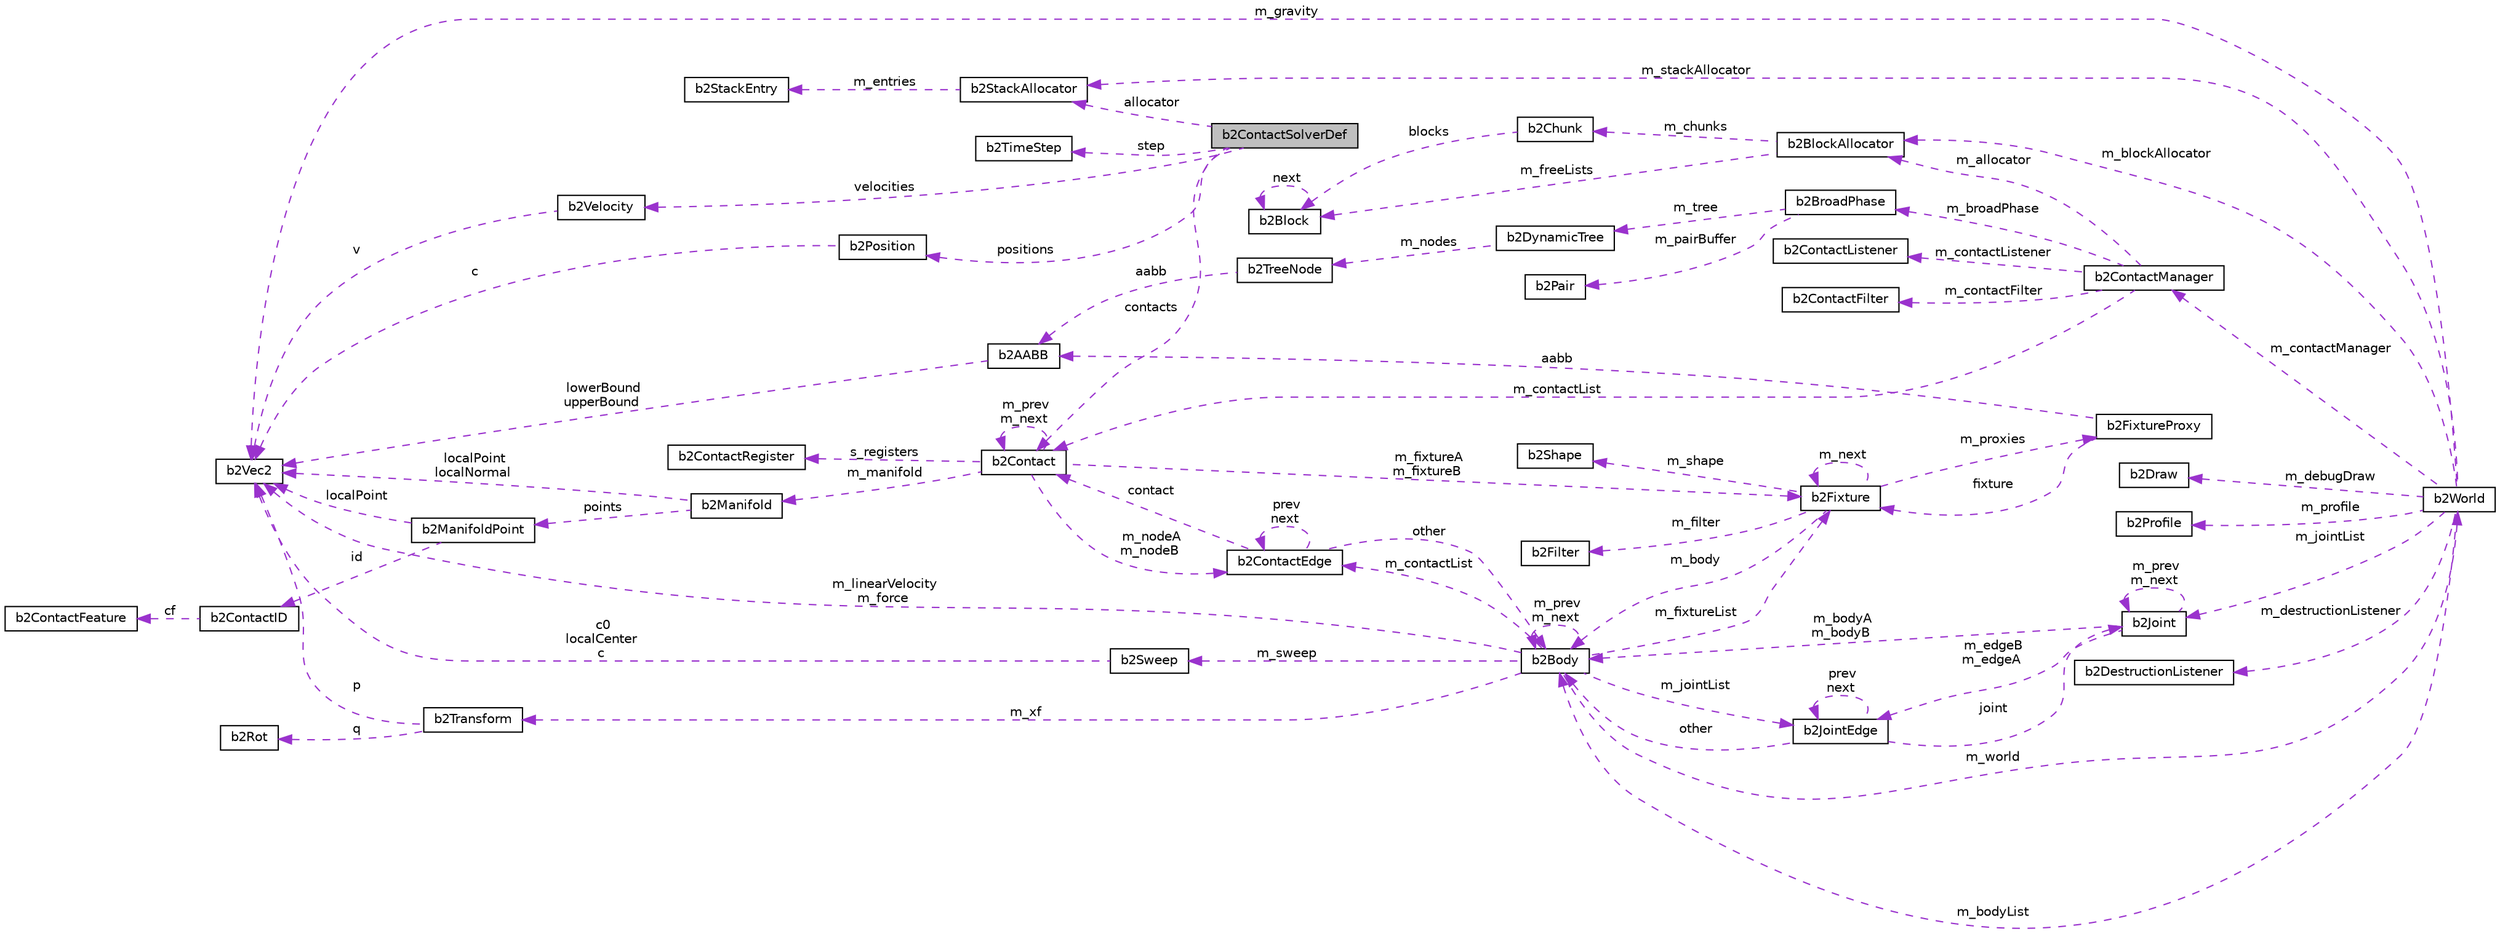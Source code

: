 digraph "b2ContactSolverDef"
{
  edge [fontname="Helvetica",fontsize="10",labelfontname="Helvetica",labelfontsize="10"];
  node [fontname="Helvetica",fontsize="10",shape=record];
  rankdir="LR";
  Node1 [label="b2ContactSolverDef",height=0.2,width=0.4,color="black", fillcolor="grey75", style="filled", fontcolor="black"];
  Node2 -> Node1 [dir="back",color="darkorchid3",fontsize="10",style="dashed",label=" step" ,fontname="Helvetica"];
  Node2 [label="b2TimeStep",height=0.2,width=0.4,color="black", fillcolor="white", style="filled",URL="$structb2TimeStep.html",tooltip="This is an internal structure. "];
  Node3 -> Node1 [dir="back",color="darkorchid3",fontsize="10",style="dashed",label=" velocities" ,fontname="Helvetica"];
  Node3 [label="b2Velocity",height=0.2,width=0.4,color="black", fillcolor="white", style="filled",URL="$structb2Velocity.html",tooltip="This is an internal structure. "];
  Node4 -> Node3 [dir="back",color="darkorchid3",fontsize="10",style="dashed",label=" v" ,fontname="Helvetica"];
  Node4 [label="b2Vec2",height=0.2,width=0.4,color="black", fillcolor="white", style="filled",URL="$structb2Vec2.html",tooltip="A 2D column vector. "];
  Node5 -> Node1 [dir="back",color="darkorchid3",fontsize="10",style="dashed",label=" positions" ,fontname="Helvetica"];
  Node5 [label="b2Position",height=0.2,width=0.4,color="black", fillcolor="white", style="filled",URL="$structb2Position.html",tooltip="This is an internal structure. "];
  Node4 -> Node5 [dir="back",color="darkorchid3",fontsize="10",style="dashed",label=" c" ,fontname="Helvetica"];
  Node6 -> Node1 [dir="back",color="darkorchid3",fontsize="10",style="dashed",label=" contacts" ,fontname="Helvetica"];
  Node6 [label="b2Contact",height=0.2,width=0.4,color="black", fillcolor="white", style="filled",URL="$classb2Contact.html"];
  Node7 -> Node6 [dir="back",color="darkorchid3",fontsize="10",style="dashed",label=" s_registers" ,fontname="Helvetica"];
  Node7 [label="b2ContactRegister",height=0.2,width=0.4,color="black", fillcolor="white", style="filled",URL="$structb2ContactRegister.html"];
  Node6 -> Node6 [dir="back",color="darkorchid3",fontsize="10",style="dashed",label=" m_prev\nm_next" ,fontname="Helvetica"];
  Node8 -> Node6 [dir="back",color="darkorchid3",fontsize="10",style="dashed",label=" m_manifold" ,fontname="Helvetica"];
  Node8 [label="b2Manifold",height=0.2,width=0.4,color="black", fillcolor="white", style="filled",URL="$structb2Manifold.html"];
  Node4 -> Node8 [dir="back",color="darkorchid3",fontsize="10",style="dashed",label=" localPoint\nlocalNormal" ,fontname="Helvetica"];
  Node9 -> Node8 [dir="back",color="darkorchid3",fontsize="10",style="dashed",label=" points" ,fontname="Helvetica"];
  Node9 [label="b2ManifoldPoint",height=0.2,width=0.4,color="black", fillcolor="white", style="filled",URL="$structb2ManifoldPoint.html"];
  Node4 -> Node9 [dir="back",color="darkorchid3",fontsize="10",style="dashed",label=" localPoint" ,fontname="Helvetica"];
  Node10 -> Node9 [dir="back",color="darkorchid3",fontsize="10",style="dashed",label=" id" ,fontname="Helvetica"];
  Node10 [label="b2ContactID",height=0.2,width=0.4,color="black", fillcolor="white", style="filled",URL="$unionb2ContactID.html",tooltip="Contact ids to facilitate warm starting. "];
  Node11 -> Node10 [dir="back",color="darkorchid3",fontsize="10",style="dashed",label=" cf" ,fontname="Helvetica"];
  Node11 [label="b2ContactFeature",height=0.2,width=0.4,color="black", fillcolor="white", style="filled",URL="$structb2ContactFeature.html"];
  Node12 -> Node6 [dir="back",color="darkorchid3",fontsize="10",style="dashed",label=" m_fixtureA\nm_fixtureB" ,fontname="Helvetica"];
  Node12 [label="b2Fixture",height=0.2,width=0.4,color="black", fillcolor="white", style="filled",URL="$classb2Fixture.html"];
  Node13 -> Node12 [dir="back",color="darkorchid3",fontsize="10",style="dashed",label=" m_body" ,fontname="Helvetica"];
  Node13 [label="b2Body",height=0.2,width=0.4,color="black", fillcolor="white", style="filled",URL="$classb2Body.html",tooltip="A rigid body. These are created via b2World::CreateBody. "];
  Node13 -> Node13 [dir="back",color="darkorchid3",fontsize="10",style="dashed",label=" m_prev\nm_next" ,fontname="Helvetica"];
  Node14 -> Node13 [dir="back",color="darkorchid3",fontsize="10",style="dashed",label=" m_jointList" ,fontname="Helvetica"];
  Node14 [label="b2JointEdge",height=0.2,width=0.4,color="black", fillcolor="white", style="filled",URL="$structb2JointEdge.html"];
  Node13 -> Node14 [dir="back",color="darkorchid3",fontsize="10",style="dashed",label=" other" ,fontname="Helvetica"];
  Node14 -> Node14 [dir="back",color="darkorchid3",fontsize="10",style="dashed",label=" prev\nnext" ,fontname="Helvetica"];
  Node15 -> Node14 [dir="back",color="darkorchid3",fontsize="10",style="dashed",label=" joint" ,fontname="Helvetica"];
  Node15 [label="b2Joint",height=0.2,width=0.4,color="black", fillcolor="white", style="filled",URL="$classb2Joint.html"];
  Node13 -> Node15 [dir="back",color="darkorchid3",fontsize="10",style="dashed",label=" m_bodyA\nm_bodyB" ,fontname="Helvetica"];
  Node14 -> Node15 [dir="back",color="darkorchid3",fontsize="10",style="dashed",label=" m_edgeB\nm_edgeA" ,fontname="Helvetica"];
  Node15 -> Node15 [dir="back",color="darkorchid3",fontsize="10",style="dashed",label=" m_prev\nm_next" ,fontname="Helvetica"];
  Node4 -> Node13 [dir="back",color="darkorchid3",fontsize="10",style="dashed",label=" m_linearVelocity\nm_force" ,fontname="Helvetica"];
  Node16 -> Node13 [dir="back",color="darkorchid3",fontsize="10",style="dashed",label=" m_sweep" ,fontname="Helvetica"];
  Node16 [label="b2Sweep",height=0.2,width=0.4,color="black", fillcolor="white", style="filled",URL="$structb2Sweep.html"];
  Node4 -> Node16 [dir="back",color="darkorchid3",fontsize="10",style="dashed",label=" c0\nlocalCenter\nc" ,fontname="Helvetica"];
  Node17 -> Node13 [dir="back",color="darkorchid3",fontsize="10",style="dashed",label=" m_xf" ,fontname="Helvetica"];
  Node17 [label="b2Transform",height=0.2,width=0.4,color="black", fillcolor="white", style="filled",URL="$structb2Transform.html"];
  Node4 -> Node17 [dir="back",color="darkorchid3",fontsize="10",style="dashed",label=" p" ,fontname="Helvetica"];
  Node18 -> Node17 [dir="back",color="darkorchid3",fontsize="10",style="dashed",label=" q" ,fontname="Helvetica"];
  Node18 [label="b2Rot",height=0.2,width=0.4,color="black", fillcolor="white", style="filled",URL="$structb2Rot.html",tooltip="Rotation. "];
  Node19 -> Node13 [dir="back",color="darkorchid3",fontsize="10",style="dashed",label=" m_contactList" ,fontname="Helvetica"];
  Node19 [label="b2ContactEdge",height=0.2,width=0.4,color="black", fillcolor="white", style="filled",URL="$structb2ContactEdge.html"];
  Node13 -> Node19 [dir="back",color="darkorchid3",fontsize="10",style="dashed",label=" other" ,fontname="Helvetica"];
  Node6 -> Node19 [dir="back",color="darkorchid3",fontsize="10",style="dashed",label=" contact" ,fontname="Helvetica"];
  Node19 -> Node19 [dir="back",color="darkorchid3",fontsize="10",style="dashed",label=" prev\nnext" ,fontname="Helvetica"];
  Node12 -> Node13 [dir="back",color="darkorchid3",fontsize="10",style="dashed",label=" m_fixtureList" ,fontname="Helvetica"];
  Node20 -> Node13 [dir="back",color="darkorchid3",fontsize="10",style="dashed",label=" m_world" ,fontname="Helvetica"];
  Node20 [label="b2World",height=0.2,width=0.4,color="black", fillcolor="white", style="filled",URL="$classb2World.html"];
  Node13 -> Node20 [dir="back",color="darkorchid3",fontsize="10",style="dashed",label=" m_bodyList" ,fontname="Helvetica"];
  Node21 -> Node20 [dir="back",color="darkorchid3",fontsize="10",style="dashed",label=" m_debugDraw" ,fontname="Helvetica"];
  Node21 [label="b2Draw",height=0.2,width=0.4,color="black", fillcolor="white", style="filled",URL="$classb2Draw.html"];
  Node4 -> Node20 [dir="back",color="darkorchid3",fontsize="10",style="dashed",label=" m_gravity" ,fontname="Helvetica"];
  Node22 -> Node20 [dir="back",color="darkorchid3",fontsize="10",style="dashed",label=" m_profile" ,fontname="Helvetica"];
  Node22 [label="b2Profile",height=0.2,width=0.4,color="black", fillcolor="white", style="filled",URL="$structb2Profile.html",tooltip="Profiling data. Times are in milliseconds. "];
  Node23 -> Node20 [dir="back",color="darkorchid3",fontsize="10",style="dashed",label=" m_blockAllocator" ,fontname="Helvetica"];
  Node23 [label="b2BlockAllocator",height=0.2,width=0.4,color="black", fillcolor="white", style="filled",URL="$classb2BlockAllocator.html"];
  Node24 -> Node23 [dir="back",color="darkorchid3",fontsize="10",style="dashed",label=" m_freeLists" ,fontname="Helvetica"];
  Node24 [label="b2Block",height=0.2,width=0.4,color="black", fillcolor="white", style="filled",URL="$structb2Block.html"];
  Node24 -> Node24 [dir="back",color="darkorchid3",fontsize="10",style="dashed",label=" next" ,fontname="Helvetica"];
  Node25 -> Node23 [dir="back",color="darkorchid3",fontsize="10",style="dashed",label=" m_chunks" ,fontname="Helvetica"];
  Node25 [label="b2Chunk",height=0.2,width=0.4,color="black", fillcolor="white", style="filled",URL="$structb2Chunk.html"];
  Node24 -> Node25 [dir="back",color="darkorchid3",fontsize="10",style="dashed",label=" blocks" ,fontname="Helvetica"];
  Node26 -> Node20 [dir="back",color="darkorchid3",fontsize="10",style="dashed",label=" m_destructionListener" ,fontname="Helvetica"];
  Node26 [label="b2DestructionListener",height=0.2,width=0.4,color="black", fillcolor="white", style="filled",URL="$classb2DestructionListener.html"];
  Node27 -> Node20 [dir="back",color="darkorchid3",fontsize="10",style="dashed",label=" m_contactManager" ,fontname="Helvetica"];
  Node27 [label="b2ContactManager",height=0.2,width=0.4,color="black", fillcolor="white", style="filled",URL="$classb2ContactManager.html"];
  Node23 -> Node27 [dir="back",color="darkorchid3",fontsize="10",style="dashed",label=" m_allocator" ,fontname="Helvetica"];
  Node6 -> Node27 [dir="back",color="darkorchid3",fontsize="10",style="dashed",label=" m_contactList" ,fontname="Helvetica"];
  Node28 -> Node27 [dir="back",color="darkorchid3",fontsize="10",style="dashed",label=" m_broadPhase" ,fontname="Helvetica"];
  Node28 [label="b2BroadPhase",height=0.2,width=0.4,color="black", fillcolor="white", style="filled",URL="$classb2BroadPhase.html"];
  Node29 -> Node28 [dir="back",color="darkorchid3",fontsize="10",style="dashed",label=" m_pairBuffer" ,fontname="Helvetica"];
  Node29 [label="b2Pair",height=0.2,width=0.4,color="black", fillcolor="white", style="filled",URL="$structb2Pair.html"];
  Node30 -> Node28 [dir="back",color="darkorchid3",fontsize="10",style="dashed",label=" m_tree" ,fontname="Helvetica"];
  Node30 [label="b2DynamicTree",height=0.2,width=0.4,color="black", fillcolor="white", style="filled",URL="$classb2DynamicTree.html"];
  Node31 -> Node30 [dir="back",color="darkorchid3",fontsize="10",style="dashed",label=" m_nodes" ,fontname="Helvetica"];
  Node31 [label="b2TreeNode",height=0.2,width=0.4,color="black", fillcolor="white", style="filled",URL="$structb2TreeNode.html",tooltip="A node in the dynamic tree. The client does not interact with this directly. "];
  Node32 -> Node31 [dir="back",color="darkorchid3",fontsize="10",style="dashed",label=" aabb" ,fontname="Helvetica"];
  Node32 [label="b2AABB",height=0.2,width=0.4,color="black", fillcolor="white", style="filled",URL="$structb2AABB.html",tooltip="An axis aligned bounding box. "];
  Node4 -> Node32 [dir="back",color="darkorchid3",fontsize="10",style="dashed",label=" lowerBound\nupperBound" ,fontname="Helvetica"];
  Node33 -> Node27 [dir="back",color="darkorchid3",fontsize="10",style="dashed",label=" m_contactFilter" ,fontname="Helvetica"];
  Node33 [label="b2ContactFilter",height=0.2,width=0.4,color="black", fillcolor="white", style="filled",URL="$classb2ContactFilter.html"];
  Node34 -> Node27 [dir="back",color="darkorchid3",fontsize="10",style="dashed",label=" m_contactListener" ,fontname="Helvetica"];
  Node34 [label="b2ContactListener",height=0.2,width=0.4,color="black", fillcolor="white", style="filled",URL="$classb2ContactListener.html"];
  Node35 -> Node20 [dir="back",color="darkorchid3",fontsize="10",style="dashed",label=" m_stackAllocator" ,fontname="Helvetica"];
  Node35 [label="b2StackAllocator",height=0.2,width=0.4,color="black", fillcolor="white", style="filled",URL="$classb2StackAllocator.html"];
  Node36 -> Node35 [dir="back",color="darkorchid3",fontsize="10",style="dashed",label=" m_entries" ,fontname="Helvetica"];
  Node36 [label="b2StackEntry",height=0.2,width=0.4,color="black", fillcolor="white", style="filled",URL="$structb2StackEntry.html"];
  Node15 -> Node20 [dir="back",color="darkorchid3",fontsize="10",style="dashed",label=" m_jointList" ,fontname="Helvetica"];
  Node37 -> Node12 [dir="back",color="darkorchid3",fontsize="10",style="dashed",label=" m_proxies" ,fontname="Helvetica"];
  Node37 [label="b2FixtureProxy",height=0.2,width=0.4,color="black", fillcolor="white", style="filled",URL="$structb2FixtureProxy.html",tooltip="This proxy is used internally to connect fixtures to the broad-phase. "];
  Node32 -> Node37 [dir="back",color="darkorchid3",fontsize="10",style="dashed",label=" aabb" ,fontname="Helvetica"];
  Node12 -> Node37 [dir="back",color="darkorchid3",fontsize="10",style="dashed",label=" fixture" ,fontname="Helvetica"];
  Node38 -> Node12 [dir="back",color="darkorchid3",fontsize="10",style="dashed",label=" m_shape" ,fontname="Helvetica"];
  Node38 [label="b2Shape",height=0.2,width=0.4,color="black", fillcolor="white", style="filled",URL="$classb2Shape.html"];
  Node39 -> Node12 [dir="back",color="darkorchid3",fontsize="10",style="dashed",label=" m_filter" ,fontname="Helvetica"];
  Node39 [label="b2Filter",height=0.2,width=0.4,color="black", fillcolor="white", style="filled",URL="$structb2Filter.html",tooltip="This holds contact filtering data. "];
  Node12 -> Node12 [dir="back",color="darkorchid3",fontsize="10",style="dashed",label=" m_next" ,fontname="Helvetica"];
  Node19 -> Node6 [dir="back",color="darkorchid3",fontsize="10",style="dashed",label=" m_nodeA\nm_nodeB" ,fontname="Helvetica"];
  Node35 -> Node1 [dir="back",color="darkorchid3",fontsize="10",style="dashed",label=" allocator" ,fontname="Helvetica"];
}
